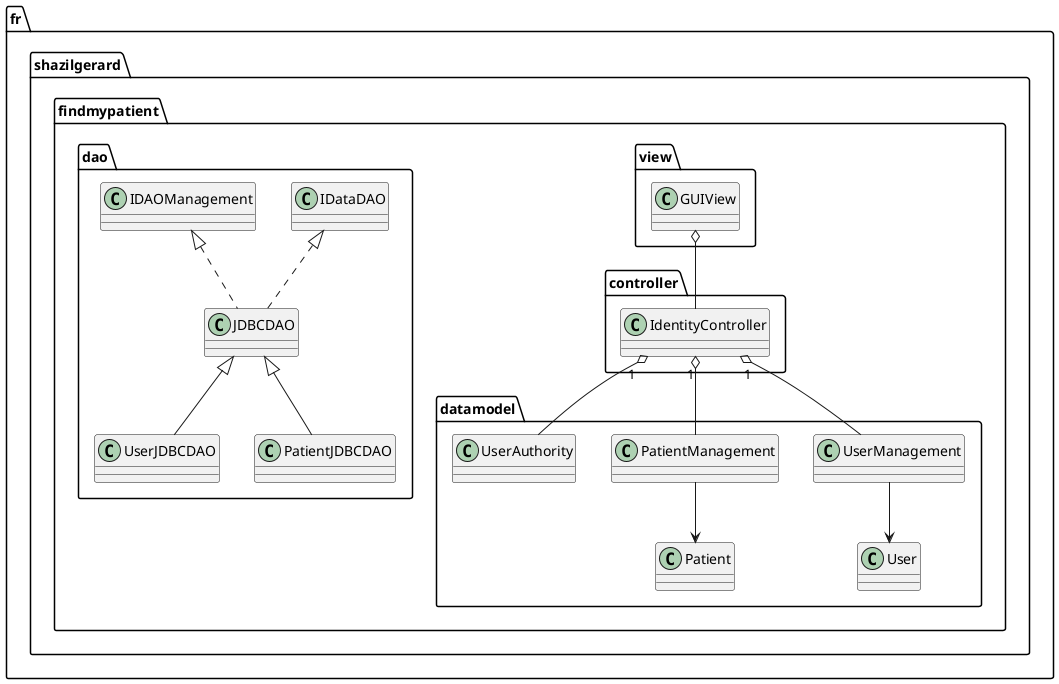 @startuml

package fr.shazilgerard.findmypatient.view {
	class GUIView
}
package fr.shazilgerard.findmypatient.controller {
	class IdentityController
}
package fr.shazilgerard.findmypatient.datamodel {
	class User
	class Patient
	
	class UserManagement
	class PatientManagement
	class UserAuthority
}

package fr.shazilgerard.findmypatient.dao {
	class IDataDAO  
	class IDAOManagement
	class JDBCDAO
	class UserJDBCDAO
	class PatientJDBCDAO 
}

IDataDAO <|.. JDBCDAO  
IDAOManagement <|.. JDBCDAO
JDBCDAO <|-- UserJDBCDAO
JDBCDAO <|-- PatientJDBCDAO 

IdentityController "1" o-- UserManagement
IdentityController "1" o-- PatientManagement
IdentityController "1" o-- UserAuthority

UserManagement --> User
PatientManagement --> Patient
	
GUIView o-- IdentityController

@enduml